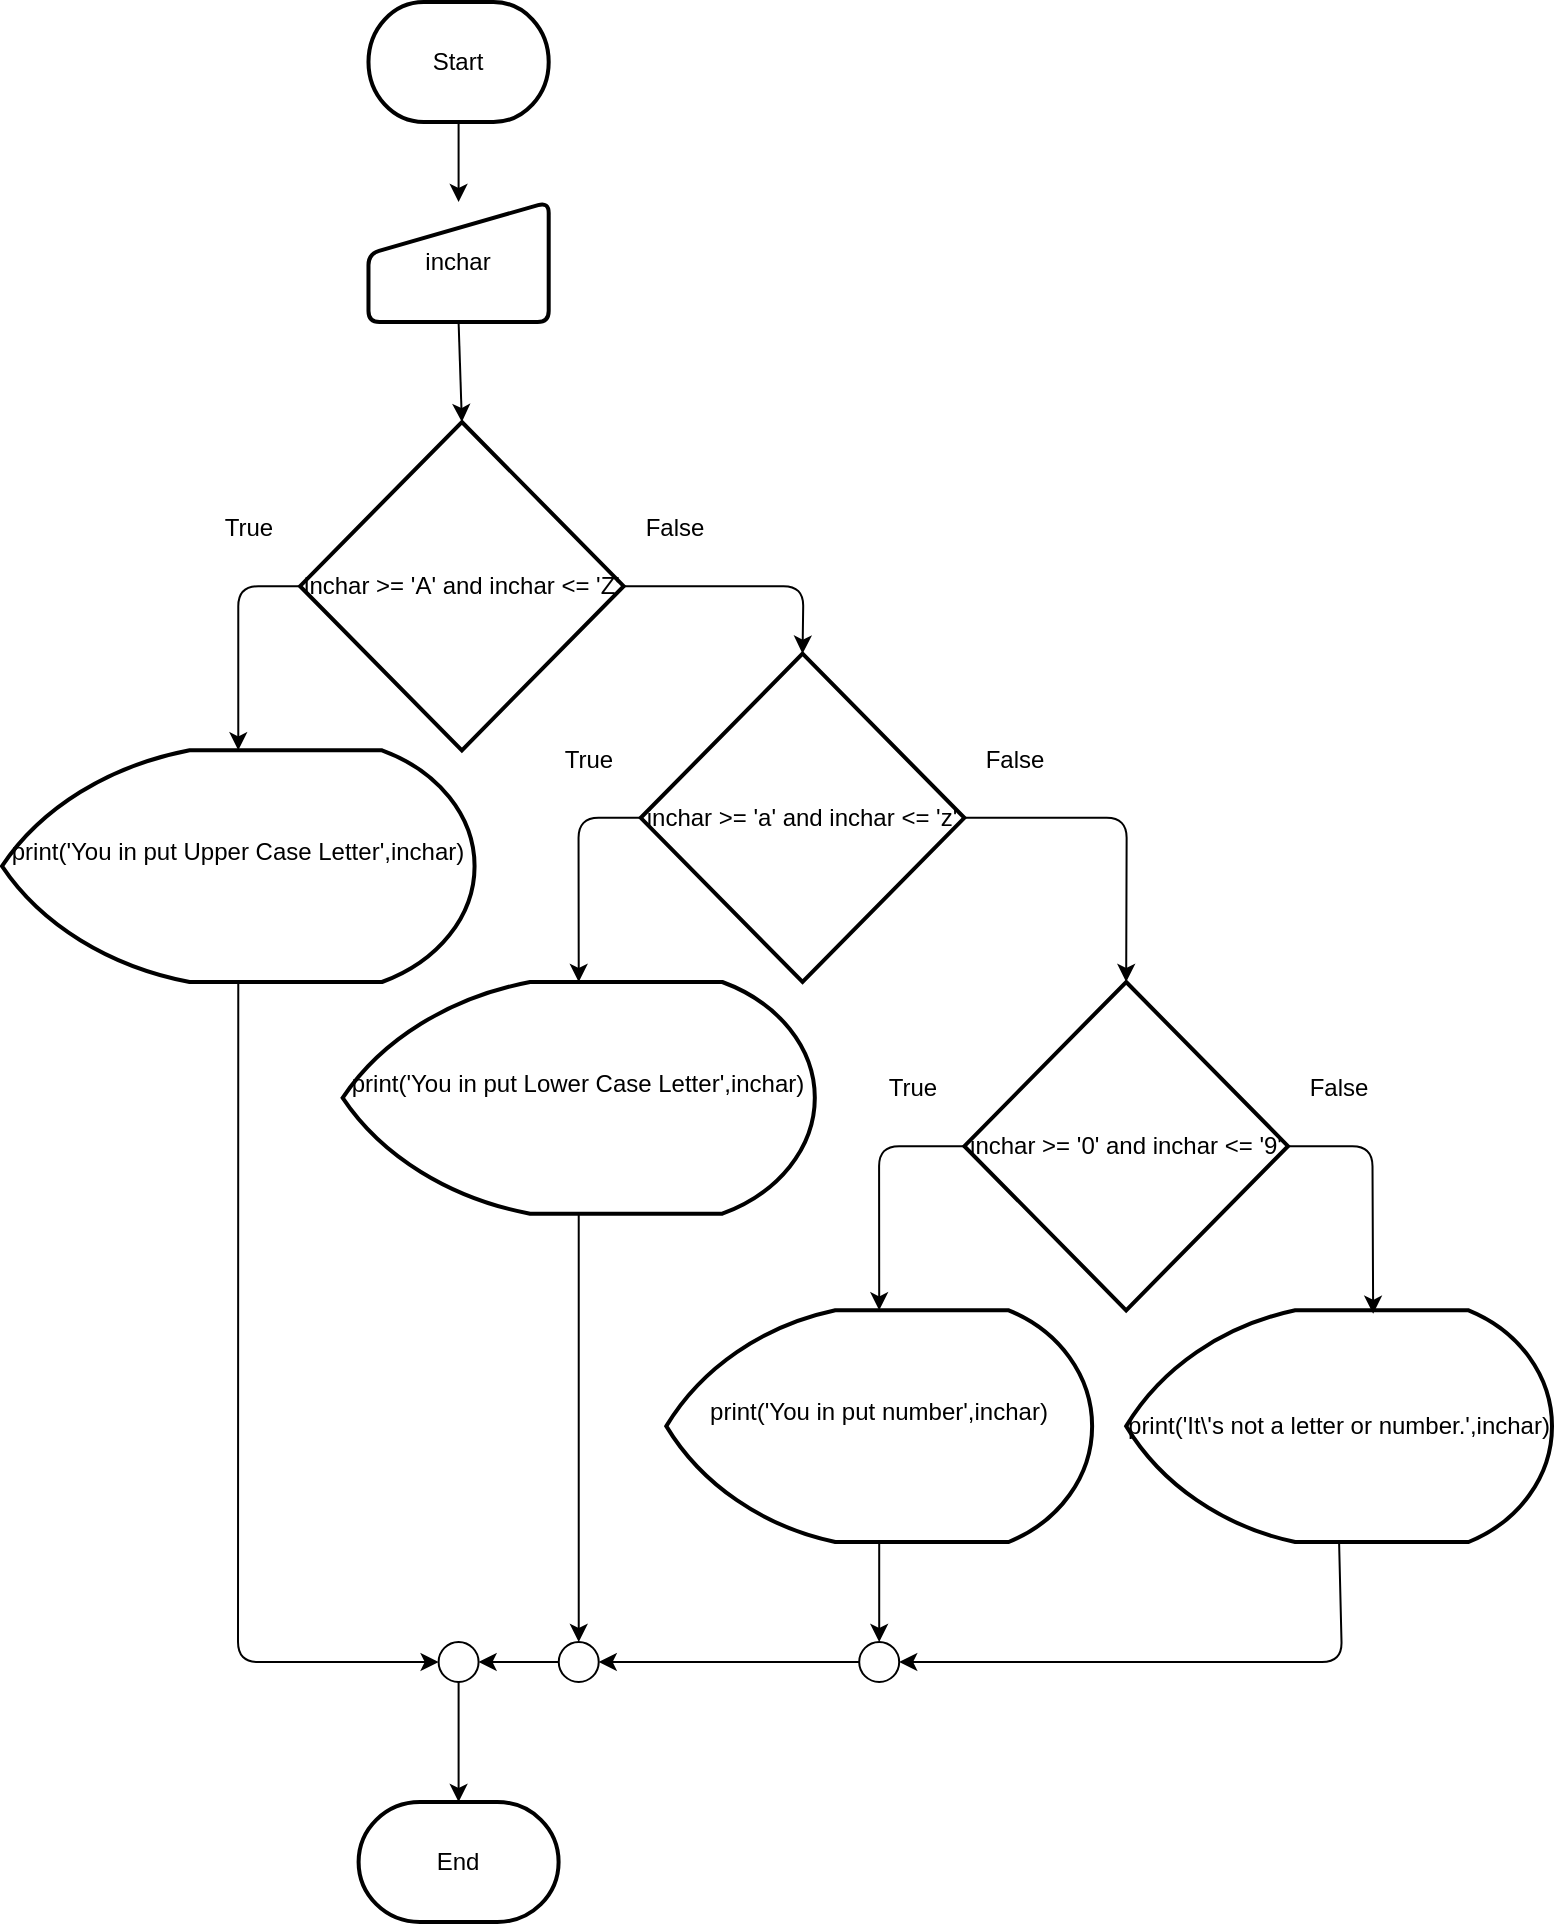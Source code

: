 <mxfile>
    <diagram id="-wYxe8sOFBxB6U4OvSbn" name="Page-1">
        <mxGraphModel dx="1136" dy="432" grid="1" gridSize="10" guides="1" tooltips="1" connect="1" arrows="1" fold="1" page="1" pageScale="1" pageWidth="850" pageHeight="1100" math="0" shadow="0">
            <root>
                <mxCell id="0"/>
                <mxCell id="1" parent="0"/>
                <mxCell id="3" value="Start" style="strokeWidth=2;html=1;shape=mxgraph.flowchart.terminator;whiteSpace=wrap;container=0;" vertex="1" parent="1">
                    <mxGeometry x="213.242" y="20" width="90.11" height="60" as="geometry"/>
                </mxCell>
                <mxCell id="29" style="edgeStyle=none;html=1;exitX=0.5;exitY=1;exitDx=0;exitDy=0;entryX=0.5;entryY=0;entryDx=0;entryDy=0;entryPerimeter=0;" edge="1" parent="1" source="4" target="5">
                    <mxGeometry relative="1" as="geometry"/>
                </mxCell>
                <mxCell id="4" value="inchar" style="html=1;strokeWidth=2;shape=manualInput;whiteSpace=wrap;rounded=1;size=26;arcSize=11;container=0;" vertex="1" parent="1">
                    <mxGeometry x="213.242" y="120" width="90.11" height="60" as="geometry"/>
                </mxCell>
                <mxCell id="10" value="" style="edgeStyle=none;html=1;" edge="1" parent="1" source="3" target="4">
                    <mxGeometry relative="1" as="geometry"/>
                </mxCell>
                <mxCell id="28" value="" style="group" vertex="1" connectable="0" parent="1">
                    <mxGeometry x="30" y="230" width="775" height="560" as="geometry"/>
                </mxCell>
                <mxCell id="5" value="inchar &amp;gt;= 'A' and inchar &amp;lt;= 'Z'" style="strokeWidth=2;html=1;shape=mxgraph.flowchart.decision;whiteSpace=wrap;container=0;" vertex="1" parent="28">
                    <mxGeometry x="149.038" width="161.813" height="164.138" as="geometry"/>
                </mxCell>
                <mxCell id="6" value="&lt;div&gt;print('You in put Upper Case Letter',inchar)&lt;/div&gt;&lt;div&gt;&lt;br&gt;&lt;/div&gt;" style="strokeWidth=2;html=1;shape=mxgraph.flowchart.display;whiteSpace=wrap;container=0;" vertex="1" parent="28">
                    <mxGeometry y="164.138" width="236.28" height="115.862" as="geometry"/>
                </mxCell>
                <mxCell id="19" style="edgeStyle=none;html=1;exitX=0;exitY=0.5;exitDx=0;exitDy=0;exitPerimeter=0;entryX=0.5;entryY=0;entryDx=0;entryDy=0;entryPerimeter=0;" edge="1" parent="28" source="5" target="6">
                    <mxGeometry relative="1" as="geometry">
                        <Array as="points">
                            <mxPoint x="118.14" y="82.069"/>
                        </Array>
                    </mxGeometry>
                </mxCell>
                <mxCell id="7" value="True" style="text;strokeColor=none;align=center;fillColor=none;html=1;verticalAlign=middle;whiteSpace=wrap;rounded=0;container=0;" vertex="1" parent="28">
                    <mxGeometry x="97.94" y="38.621" width="51.099" height="28.966" as="geometry"/>
                </mxCell>
                <mxCell id="8" value="False" style="text;strokeColor=none;align=center;fillColor=none;html=1;verticalAlign=middle;whiteSpace=wrap;rounded=0;container=0;" vertex="1" parent="28">
                    <mxGeometry x="310.852" y="38.621" width="51.099" height="28.966" as="geometry"/>
                </mxCell>
                <mxCell id="11" value="inchar &amp;gt;= 'a' and inchar &amp;lt;= 'z'" style="strokeWidth=2;html=1;shape=mxgraph.flowchart.decision;whiteSpace=wrap;container=0;" vertex="1" parent="28">
                    <mxGeometry x="319.368" y="115.862" width="161.813" height="164.138" as="geometry"/>
                </mxCell>
                <mxCell id="22" style="edgeStyle=none;html=1;exitX=1;exitY=0.5;exitDx=0;exitDy=0;exitPerimeter=0;entryX=0.5;entryY=0;entryDx=0;entryDy=0;entryPerimeter=0;" edge="1" parent="28" source="5" target="11">
                    <mxGeometry relative="1" as="geometry">
                        <Array as="points">
                            <mxPoint x="400.732" y="82.069"/>
                        </Array>
                    </mxGeometry>
                </mxCell>
                <mxCell id="12" value="&lt;div&gt;print('You in put Lower Case Letter',inchar)&lt;/div&gt;&lt;div&gt;&lt;br&gt;&lt;/div&gt;" style="strokeWidth=2;html=1;shape=mxgraph.flowchart.display;whiteSpace=wrap;container=0;" vertex="1" parent="28">
                    <mxGeometry x="170.33" y="280.0" width="236.073" height="115.862" as="geometry"/>
                </mxCell>
                <mxCell id="23" style="edgeStyle=none;html=1;exitX=0;exitY=0.5;exitDx=0;exitDy=0;exitPerimeter=0;entryX=0.5;entryY=0;entryDx=0;entryDy=0;entryPerimeter=0;" edge="1" parent="28" source="11" target="12">
                    <mxGeometry relative="1" as="geometry">
                        <Array as="points">
                            <mxPoint x="288.262" y="197.931"/>
                        </Array>
                    </mxGeometry>
                </mxCell>
                <mxCell id="13" value="True" style="text;strokeColor=none;align=center;fillColor=none;html=1;verticalAlign=middle;whiteSpace=wrap;rounded=0;container=0;" vertex="1" parent="28">
                    <mxGeometry x="268.269" y="154.483" width="51.099" height="28.966" as="geometry"/>
                </mxCell>
                <mxCell id="14" value="False" style="text;strokeColor=none;align=center;fillColor=none;html=1;verticalAlign=middle;whiteSpace=wrap;rounded=0;container=0;" vertex="1" parent="28">
                    <mxGeometry x="481.181" y="154.483" width="51.099" height="28.966" as="geometry"/>
                </mxCell>
                <mxCell id="15" value="inchar &amp;gt;= '0' and inchar &amp;lt;= '9'" style="strokeWidth=2;html=1;shape=mxgraph.flowchart.decision;whiteSpace=wrap;container=0;" vertex="1" parent="28">
                    <mxGeometry x="481.181" y="280.0" width="161.813" height="164.138" as="geometry"/>
                </mxCell>
                <mxCell id="24" style="edgeStyle=none;html=1;exitX=1;exitY=0.5;exitDx=0;exitDy=0;exitPerimeter=0;entryX=0.5;entryY=0;entryDx=0;entryDy=0;entryPerimeter=0;" edge="1" parent="28" source="11" target="15">
                    <mxGeometry relative="1" as="geometry">
                        <Array as="points">
                            <mxPoint x="562.348" y="197.931"/>
                        </Array>
                    </mxGeometry>
                </mxCell>
                <mxCell id="16" value="&lt;div&gt;print('You in put number',inchar)&lt;/div&gt;&lt;div&gt;&lt;br&gt;&lt;/div&gt;" style="strokeWidth=2;html=1;shape=mxgraph.flowchart.display;whiteSpace=wrap;container=0;" vertex="1" parent="28">
                    <mxGeometry x="332.143" y="444.138" width="212.912" height="115.862" as="geometry"/>
                </mxCell>
                <mxCell id="25" style="edgeStyle=none;html=1;exitX=0;exitY=0.5;exitDx=0;exitDy=0;exitPerimeter=0;entryX=0.5;entryY=0;entryDx=0;entryDy=0;entryPerimeter=0;" edge="1" parent="28" source="15" target="16">
                    <mxGeometry relative="1" as="geometry">
                        <Array as="points">
                            <mxPoint x="438.537" y="362.069"/>
                        </Array>
                    </mxGeometry>
                </mxCell>
                <mxCell id="17" value="True" style="text;strokeColor=none;align=center;fillColor=none;html=1;verticalAlign=middle;whiteSpace=wrap;rounded=0;container=0;" vertex="1" parent="28">
                    <mxGeometry x="430.082" y="318.621" width="51.099" height="28.966" as="geometry"/>
                </mxCell>
                <mxCell id="18" value="False" style="text;strokeColor=none;align=center;fillColor=none;html=1;verticalAlign=middle;whiteSpace=wrap;rounded=0;container=0;" vertex="1" parent="28">
                    <mxGeometry x="642.995" y="318.621" width="51.099" height="28.966" as="geometry"/>
                </mxCell>
                <mxCell id="20" value="&lt;div&gt;print('It\'s not a letter or number.',inchar)&lt;br&gt;&lt;/div&gt;" style="strokeWidth=2;html=1;shape=mxgraph.flowchart.display;whiteSpace=wrap;container=0;" vertex="1" parent="28">
                    <mxGeometry x="562.088" y="444.138" width="212.912" height="115.862" as="geometry"/>
                </mxCell>
                <mxCell id="26" style="edgeStyle=none;html=1;exitX=1;exitY=0.5;exitDx=0;exitDy=0;exitPerimeter=0;entryX=0.58;entryY=0.015;entryDx=0;entryDy=0;entryPerimeter=0;" edge="1" parent="28" source="15" target="20">
                    <mxGeometry relative="1" as="geometry">
                        <Array as="points">
                            <mxPoint x="685.213" y="362.069"/>
                        </Array>
                    </mxGeometry>
                </mxCell>
                <mxCell id="37" style="edgeStyle=none;html=1;exitX=0;exitY=0.5;exitDx=0;exitDy=0;exitPerimeter=0;entryX=1;entryY=0.5;entryDx=0;entryDy=0;entryPerimeter=0;" edge="1" parent="1" source="30" target="31">
                    <mxGeometry relative="1" as="geometry"/>
                </mxCell>
                <mxCell id="30" value="" style="verticalLabelPosition=bottom;verticalAlign=top;html=1;shape=mxgraph.flowchart.on-page_reference;" vertex="1" parent="1">
                    <mxGeometry x="458.6" y="840" width="20" height="20" as="geometry"/>
                </mxCell>
                <mxCell id="38" style="edgeStyle=none;html=1;exitX=0;exitY=0.5;exitDx=0;exitDy=0;exitPerimeter=0;entryX=1;entryY=0.5;entryDx=0;entryDy=0;entryPerimeter=0;" edge="1" parent="1" source="31" target="32">
                    <mxGeometry relative="1" as="geometry"/>
                </mxCell>
                <mxCell id="31" value="" style="verticalLabelPosition=bottom;verticalAlign=top;html=1;shape=mxgraph.flowchart.on-page_reference;" vertex="1" parent="1">
                    <mxGeometry x="308.37" y="840" width="20" height="20" as="geometry"/>
                </mxCell>
                <mxCell id="41" style="edgeStyle=none;html=1;exitX=0.5;exitY=1;exitDx=0;exitDy=0;exitPerimeter=0;entryX=0.5;entryY=0;entryDx=0;entryDy=0;entryPerimeter=0;" edge="1" parent="1" source="32" target="40">
                    <mxGeometry relative="1" as="geometry"/>
                </mxCell>
                <mxCell id="32" value="" style="verticalLabelPosition=bottom;verticalAlign=top;html=1;shape=mxgraph.flowchart.on-page_reference;" vertex="1" parent="1">
                    <mxGeometry x="248.3" y="840" width="20" height="20" as="geometry"/>
                </mxCell>
                <mxCell id="33" style="edgeStyle=none;html=1;exitX=0.5;exitY=1;exitDx=0;exitDy=0;exitPerimeter=0;entryX=0.5;entryY=0;entryDx=0;entryDy=0;entryPerimeter=0;" edge="1" parent="1" source="12" target="31">
                    <mxGeometry relative="1" as="geometry"/>
                </mxCell>
                <mxCell id="34" style="edgeStyle=none;html=1;exitX=0.5;exitY=1;exitDx=0;exitDy=0;exitPerimeter=0;entryX=0.5;entryY=0;entryDx=0;entryDy=0;entryPerimeter=0;" edge="1" parent="1" source="16" target="30">
                    <mxGeometry relative="1" as="geometry"/>
                </mxCell>
                <mxCell id="35" style="edgeStyle=none;html=1;exitX=0.5;exitY=1;exitDx=0;exitDy=0;exitPerimeter=0;entryX=1;entryY=0.5;entryDx=0;entryDy=0;entryPerimeter=0;" edge="1" parent="1" source="20" target="30">
                    <mxGeometry relative="1" as="geometry">
                        <Array as="points">
                            <mxPoint x="700" y="850"/>
                        </Array>
                    </mxGeometry>
                </mxCell>
                <mxCell id="39" style="edgeStyle=none;html=1;exitX=0.5;exitY=1;exitDx=0;exitDy=0;exitPerimeter=0;entryX=0;entryY=0.5;entryDx=0;entryDy=0;entryPerimeter=0;" edge="1" parent="1" source="6" target="32">
                    <mxGeometry relative="1" as="geometry">
                        <Array as="points">
                            <mxPoint x="148" y="850"/>
                        </Array>
                    </mxGeometry>
                </mxCell>
                <mxCell id="40" value="End" style="strokeWidth=2;html=1;shape=mxgraph.flowchart.terminator;whiteSpace=wrap;" vertex="1" parent="1">
                    <mxGeometry x="208.3" y="920" width="100" height="60" as="geometry"/>
                </mxCell>
            </root>
        </mxGraphModel>
    </diagram>
</mxfile>